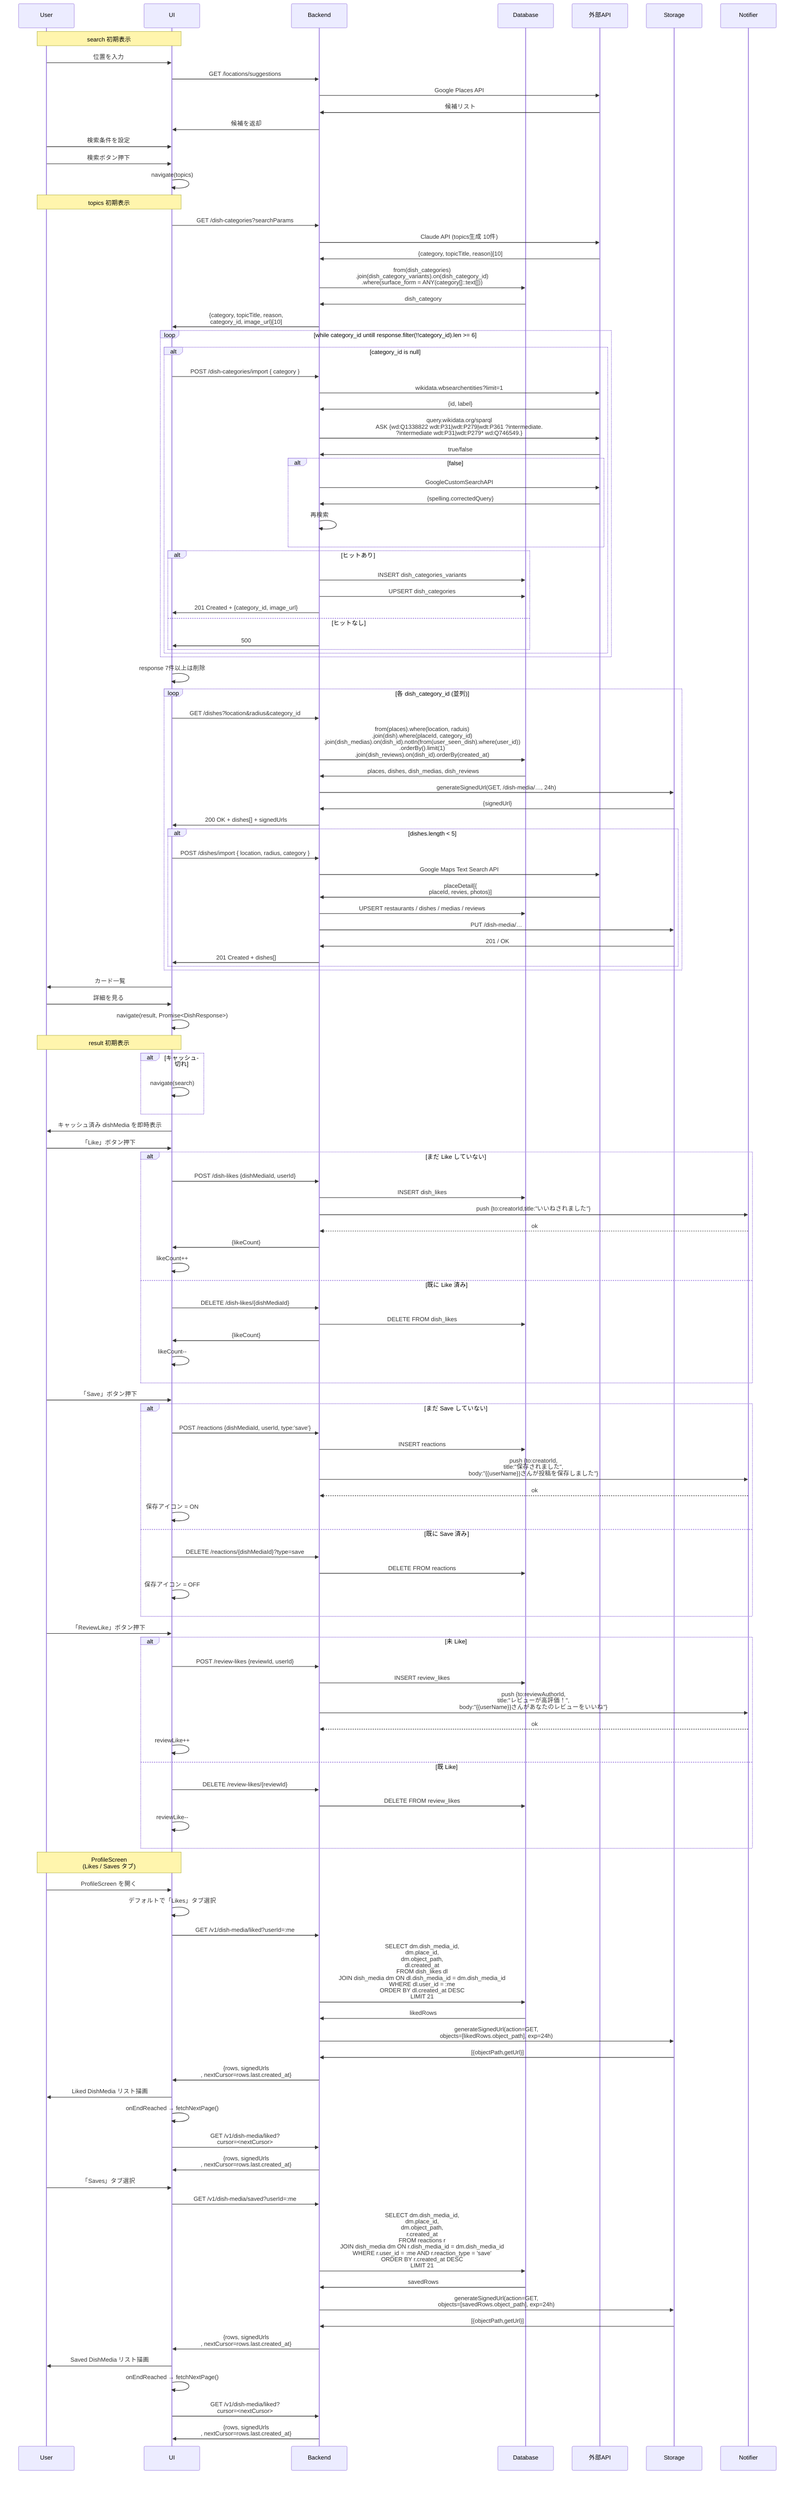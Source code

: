 sequenceDiagram
    participant User
    participant UI
    participant Backend
    participant Database
    participant 外部API
    participant Storage

    %% search/index
    Note over User,UI: search 初期表示
    User ->> UI: 位置を入力
        UI ->> Backend: GET /locations/suggestions
            Backend ->> 外部API: Google Places API
                外部API ->> Backend: 候補リスト
            Backend ->> UI: 候補を返却
    User ->> UI: 検索条件を設定
    User ->> UI: 検索ボタン押下
        UI ->> UI: navigate(topics)

    %% search/topics
    Note over User,UI: topics 初期表示
        UI ->> Backend: GET /dish-categories?searchParams
            Backend ->> 外部API: Claude API (topics生成 10件)
                外部API ->> Backend: {category, topicTitle, reason}[10]
            Backend ->> Database: from(dish_categories)<br>.join(dish_category_variants).on(dish_category_id)<br>.where(surface_form = ANY(category[]::text[]))
                Database ->> Backend: dish_category
            Backend ->> UI: {category, topicTitle, reason,<br>category_id, image_url}[10]

        loop while category_id untill response.filter(!!category_id).len >= 6
            alt category_id is null
                UI ->> Backend: POST /dish-categories/import { category }
                    Backend ->> 外部API: wikidata.wbsearchentities?limit=1
                        外部API ->> Backend: {id, label}
                    Backend ->> 外部API: query.wikidata.org/sparql<br>ASK {wd:Q1338822 wdt:P31|wdt:P279|wdt:P361 ?intermediate.<br>?intermediate wdt:P31|wdt:P279* wd:Q746549.}
                        外部API ->> Backend: true/false
                    alt false
                        Backend ->> 外部API: GoogleCustomSearchAPI
                            外部API ->> Backend: {spelling.correctedQuery}
                        Backend ->> Backend: 再検索
                    end
                    alt ヒットあり
                        Backend ->> Database: INSERT dish_categories_variants
                        Backend ->> Database: UPSERT dish_categories
                        Backend ->> UI: 201 Created + {category_id, image_url}
                    else ヒットなし
                        Backend ->> UI: 500
                    end
            end
        end
        UI ->> UI: response 7件以上は削除
        
        loop 各 dish_category_id (並列)
            %% ① 既存データだけ取得
            UI ->> Backend: GET /dishes?location&radius&category_id
                Backend ->> Database: from(places).where(location, raduis)<br>.join(dish).where(placeId, category_id)<br>.join(dish_medias).on(dish_id).notIn(from(user_seen_dish).where(user_id))<br>.orderBy().limit(1)<br>.join(dish_reviews).on(dish_id).orderBy(created_at)
                    Database ->> Backend: places, dishes, dish_medias, dish_reviews
                Backend ->> Storage: generateSignedUrl(GET, /dish-media/…, 24h)
                    Storage ->> Backend: {signedUrl}
                Backend ->> UI: 200 OK + dishes[] + signedUrls

            alt dishes.length < 5
                %% ② 不足分があれば同期 import
                UI ->> Backend: POST /dishes/import { location, radius, category }
                    Backend ->> 外部API: Google Maps Text Search API
                        外部API ->> Backend: placeDetail[{<br>placeId, revies, photos}]
                
                    %% ③ 取り込み (同期 UPSERT)
                    Backend ->> Database: UPSERT restaurants / dishes / medias / reviews
                    Backend ->> Storage: PUT /dish-media/…
                        Storage ->> Backend: 201 / OK

                    %% ④ 取り込み後にそのままデータを返す
                    Backend ->> UI: 201 Created + dishes[]
            end
        end
    UI ->> User: カード一覧

    User ->> UI: 詳細を見る
        UI ->> UI: navigate(result, Promise<DishResponse>)

    %% search/result
    Note over User,UI: result 初期表示
        alt キャッシュ切れ
            UI ->> UI: navigate(search)
        end
        UI ->> User: キャッシュ済み dishMedia を即時表示
    %% DishMedia いいね
    User ->> UI: 「Like」ボタン押下
        alt まだ Like していない
            UI ->> Backend: POST /dish-likes {dishMediaId, userId}
                Backend ->> Database: INSERT dish_likes
                Backend ->> Notifier: push {to:creatorId,title:"いいねされました"}
                    Notifier -->> Backend: ok
            Backend ->> UI: {likeCount}
            UI ->> UI: likeCount++
        else 既に Like 済み
            UI ->> Backend: DELETE /dish-likes/{dishMediaId}
                Backend ->> Database: DELETE FROM dish_likes
            Backend ->> UI: {likeCount}
            UI ->> UI: likeCount--
        end
%% ───────────────────────── DishMedia「Save」─
    User ->> UI: 「Save」ボタン押下
        alt まだ Save していない
            UI ->> Backend: POST /reactions {dishMediaId, userId, type:'save'}
                Backend ->> Database: INSERT reactions
                Backend ->> Notifier: push {to:creatorId,<br>title:"保存されました",<br>body:"{{userName}}さんが投稿を保存しました"}
                    Notifier -->> Backend: ok
            UI ->> UI: 保存アイコン = ON
        else 既に Save 済み
            UI ->> Backend: DELETE /reactions/{dishMediaId}?type=save
                Backend ->> Database: DELETE FROM reactions
            UI ->> UI: 保存アイコン = OFF
        end
%% ─────────────────────── Review「Like」─
    User ->> UI: 「ReviewLike」ボタン押下
        alt 未 Like
            UI ->> Backend: POST /review-likes {reviewId, userId}
                Backend ->> Database: INSERT review_likes
                Backend ->> Notifier: push {to:reviewAuthorId,<br>title:"レビューが高評価！",<br>body:"{{userName}}さんがあなたのレビューをいいね"}
                    Notifier -->> Backend: ok
            UI ->> UI: reviewLike++
        else 既 Like
            UI ->> Backend: DELETE /review-likes/{reviewId}
                Backend ->> Database: DELETE FROM review_likes
            UI ->> UI: reviewLike--
        end

%% profile/likes‑saves ─────────────────────────────
    Note over User,UI: ProfileScreen<br>(Likes / Saves タブ)
    User ->> UI: ProfileScreen を開く
        UI ->> UI: デフォルトで「Likes」タブ選択

    %% ── Likes 一覧を取得 ──────────────────────────────
        UI ->> Backend: GET /v1/dish-media/liked?userId=:me
            Backend ->> Database: SELECT dm.dish_media_id,<br>dm.place_id,<br>dm.object_path,<br>dl.created_at<br>FROM dish_likes dl<br>JOIN dish_media dm ON dl.dish_media_id = dm.dish_media_id<br>WHERE dl.user_id = :me<br>ORDER BY dl.created_at DESC<br>LIMIT 21
            Database ->> Backend: likedRows
            Backend ->> Storage: generateSignedUrl(action=GET,<br>objects=[likedRows.object_path], exp=24h)
                Storage ->> Backend: [{objectPath,getUrl}]
        Backend ->> UI: {rows, signedUrls<br>, nextCursor=rows.last.created_at}
        UI ->> User: Liked DishMedia リスト描画
        UI ->> UI: onEndReached → fetchNextPage()
        UI ->> Backend: GET /v1/dish-media/liked?<br>cursor=<nextCursor>
            Backend ->> UI: {rows, signedUrls<br>, nextCursor=rows.last.created_at}

    %% ── ユーザーが「Saves」タブをタップ ───────────────
    User ->> UI: 「Saves」タブ選択
        UI ->> Backend: GET /v1/dish-media/saved?userId=:me
            Backend ->> Database: SELECT dm.dish_media_id,<br>dm.place_id,<br>dm.object_path,<br>r.created_at<br>FROM reactions r<br>JOIN dish_media dm ON r.dish_media_id = dm.dish_media_id<br>WHERE r.user_id = :me AND r.reaction_type = 'save'<br>ORDER BY r.created_at DESC<br>LIMIT 21
            Database ->> Backend: savedRows
            Backend ->> Storage: generateSignedUrl(action=GET,<br>objects=[savedRows.object_path], exp=24h)
                Storage ->> Backend: [{objectPath,getUrl}]
            Backend ->> UI: {rows, signedUrls<br>, nextCursor=rows.last.created_at}
        UI ->> User: Saved DishMedia リスト描画
        UI ->> UI: onEndReached → fetchNextPage()
        UI ->> Backend: GET /v1/dish-media/liked?<br>cursor=<nextCursor>
            Backend ->> UI: {rows, signedUrls<br>, nextCursor=rows.last.created_at}